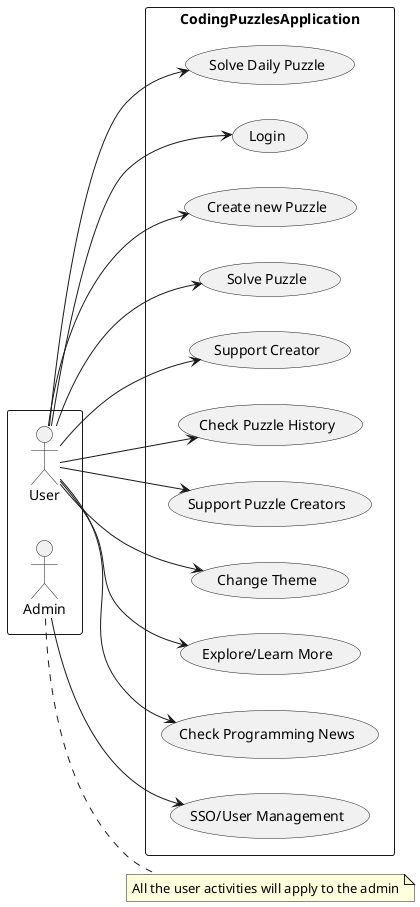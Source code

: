 @startuml
'https://plantuml.com/use-case-diagram
left to right direction
rectangle {
    :User: as U
    :Admin: as Admin
}
note right
All the user activities will apply to the admin
end note
rectangle CodingPuzzlesApplication{
    (Login) as L
    (Create new Puzzle) as CP
    (Solve Puzzle) as SP
    (Support Creator) as SC
    (Check Puzzle History) as CPH
    (Support Puzzle Creators) as SPC
    (Change Theme) as CT
    (Explore/Learn More) as ELM
    (SSO/User Management) as UM
    (Check Programming News) as PN
    (Solve Daily Puzzle) as SDP
}

U --> L
U --> CP
U --> SP
U --> SC
U --> CPH
U --> SPC
U --> CT
U --> ELM
U --> PN
U--> SDP
Admin --> UM
@enduml